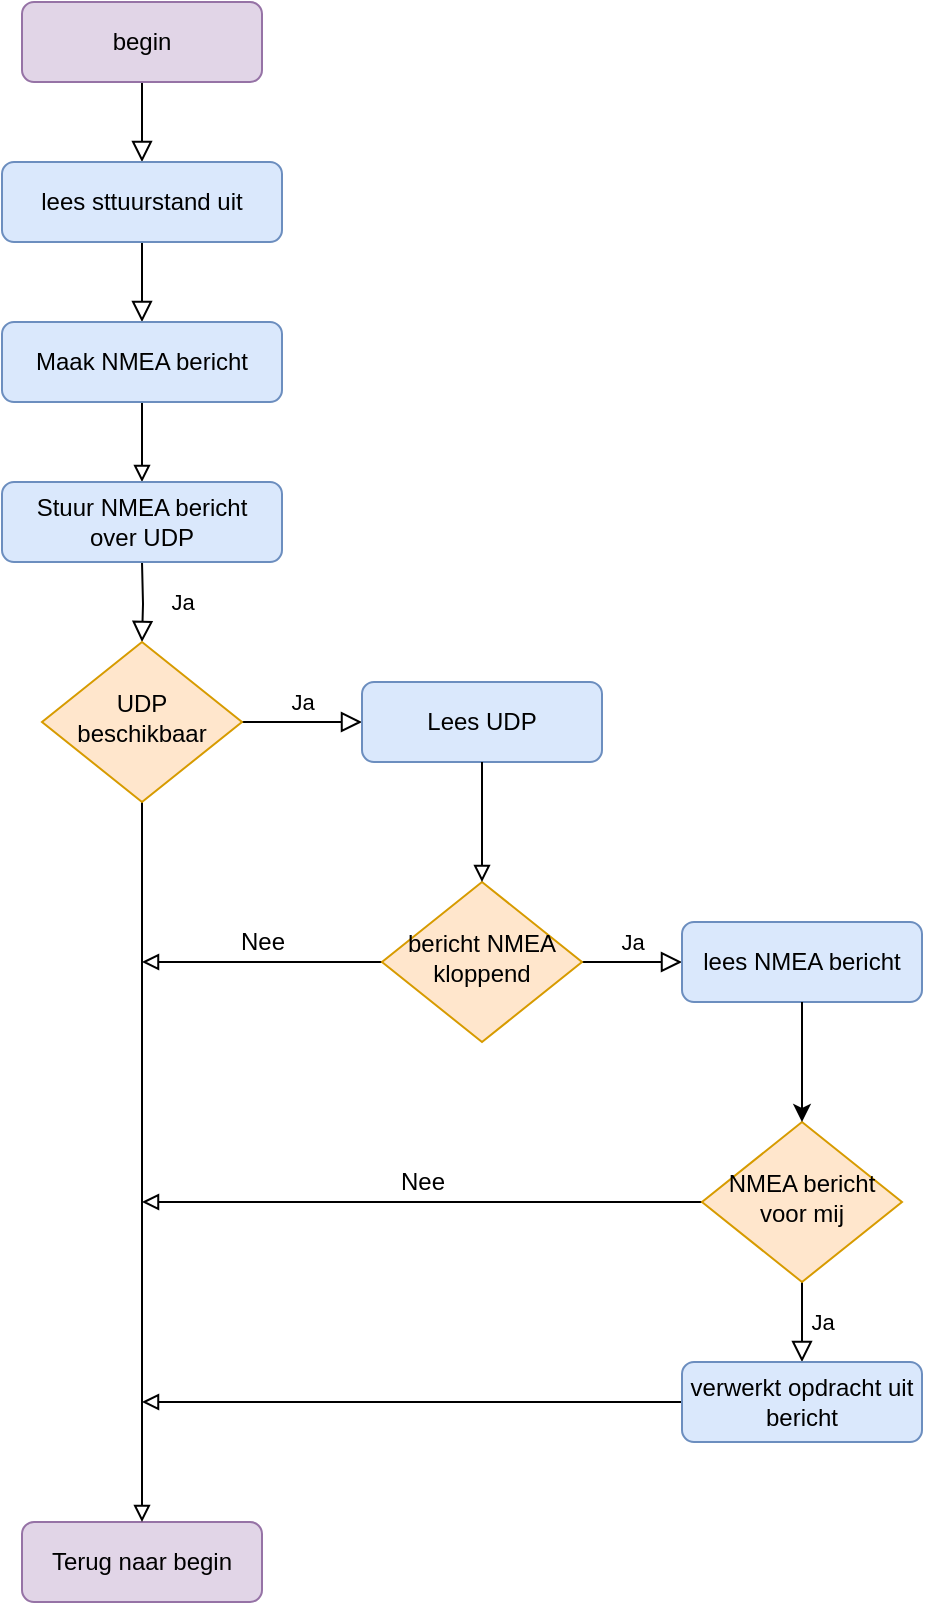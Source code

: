 <mxfile version="14.1.8" type="device"><diagram id="C5RBs43oDa-KdzZeNtuy" name="Page-1"><mxGraphModel dx="1303" dy="1437" grid="1" gridSize="10" guides="1" tooltips="1" connect="1" arrows="1" fold="1" page="1" pageScale="1" pageWidth="827" pageHeight="1169" math="0" shadow="0"><root><mxCell id="WIyWlLk6GJQsqaUBKTNV-0"/><mxCell id="WIyWlLk6GJQsqaUBKTNV-1" parent="WIyWlLk6GJQsqaUBKTNV-0"/><mxCell id="WIyWlLk6GJQsqaUBKTNV-2" value="" style="rounded=0;html=1;jettySize=auto;orthogonalLoop=1;fontSize=11;endArrow=block;endFill=0;endSize=8;strokeWidth=1;shadow=0;labelBackgroundColor=none;edgeStyle=orthogonalEdgeStyle;entryX=0.5;entryY=0;entryDx=0;entryDy=0;" parent="WIyWlLk6GJQsqaUBKTNV-1" source="WIyWlLk6GJQsqaUBKTNV-3" target="WIyWlLk6GJQsqaUBKTNV-7" edge="1"><mxGeometry relative="1" as="geometry"><mxPoint x="220" y="160" as="targetPoint"/></mxGeometry></mxCell><mxCell id="WIyWlLk6GJQsqaUBKTNV-3" value="begin" style="rounded=1;whiteSpace=wrap;html=1;fontSize=12;glass=0;strokeWidth=1;shadow=0;fillColor=#e1d5e7;strokeColor=#9673a6;" parent="WIyWlLk6GJQsqaUBKTNV-1" vertex="1"><mxGeometry x="160" y="80" width="120" height="40" as="geometry"/></mxCell><mxCell id="WIyWlLk6GJQsqaUBKTNV-4" value="" style="rounded=0;html=1;jettySize=auto;orthogonalLoop=1;fontSize=11;endArrow=block;endFill=0;endSize=8;strokeWidth=1;shadow=0;labelBackgroundColor=none;edgeStyle=orthogonalEdgeStyle;exitX=0.5;exitY=1;exitDx=0;exitDy=0;" parent="WIyWlLk6GJQsqaUBKTNV-1" source="WIyWlLk6GJQsqaUBKTNV-7" edge="1"><mxGeometry y="20" relative="1" as="geometry"><mxPoint as="offset"/><mxPoint x="220" y="240" as="sourcePoint"/><mxPoint x="220.0" y="240" as="targetPoint"/></mxGeometry></mxCell><mxCell id="WIyWlLk6GJQsqaUBKTNV-7" value="lees sttuurstand uit" style="rounded=1;whiteSpace=wrap;html=1;fontSize=12;glass=0;strokeWidth=1;shadow=0;fillColor=#dae8fc;strokeColor=#6c8ebf;" parent="WIyWlLk6GJQsqaUBKTNV-1" vertex="1"><mxGeometry x="150" y="160" width="140" height="40" as="geometry"/></mxCell><mxCell id="WIyWlLk6GJQsqaUBKTNV-8" value="Ja" style="rounded=0;html=1;jettySize=auto;orthogonalLoop=1;fontSize=11;endArrow=block;endFill=0;endSize=8;strokeWidth=1;shadow=0;labelBackgroundColor=none;edgeStyle=orthogonalEdgeStyle;entryX=0.5;entryY=0;entryDx=0;entryDy=0;" parent="WIyWlLk6GJQsqaUBKTNV-1" target="o1F-5fitZRkF2Uo5-Anx-1" edge="1"><mxGeometry y="20" relative="1" as="geometry"><mxPoint as="offset"/><mxPoint x="220" y="360" as="sourcePoint"/><mxPoint x="220" y="420" as="targetPoint"/></mxGeometry></mxCell><mxCell id="WIyWlLk6GJQsqaUBKTNV-11" value="Terug naar begin" style="rounded=1;whiteSpace=wrap;html=1;fontSize=12;glass=0;strokeWidth=1;shadow=0;fillColor=#e1d5e7;strokeColor=#9673a6;" parent="WIyWlLk6GJQsqaUBKTNV-1" vertex="1"><mxGeometry x="160" y="840" width="120" height="40" as="geometry"/></mxCell><mxCell id="o1F-5fitZRkF2Uo5-Anx-21" style="edgeStyle=orthogonalEdgeStyle;rounded=0;orthogonalLoop=1;jettySize=auto;html=1;entryX=0.5;entryY=0;entryDx=0;entryDy=0;endArrow=block;endFill=0;" edge="1" parent="WIyWlLk6GJQsqaUBKTNV-1" source="WIyWlLk6GJQsqaUBKTNV-12" target="o1F-5fitZRkF2Uo5-Anx-20"><mxGeometry relative="1" as="geometry"/></mxCell><mxCell id="WIyWlLk6GJQsqaUBKTNV-12" value="Maak NMEA bericht" style="rounded=1;whiteSpace=wrap;html=1;fontSize=12;glass=0;strokeWidth=1;shadow=0;fillColor=#dae8fc;strokeColor=#6c8ebf;" parent="WIyWlLk6GJQsqaUBKTNV-1" vertex="1"><mxGeometry x="150" y="240" width="140" height="40" as="geometry"/></mxCell><mxCell id="o1F-5fitZRkF2Uo5-Anx-0" value="Ja" style="edgeStyle=orthogonalEdgeStyle;rounded=0;html=1;jettySize=auto;orthogonalLoop=1;fontSize=11;endArrow=block;endFill=0;endSize=8;strokeWidth=1;shadow=0;labelBackgroundColor=none;" edge="1" parent="WIyWlLk6GJQsqaUBKTNV-1" source="o1F-5fitZRkF2Uo5-Anx-1" target="o1F-5fitZRkF2Uo5-Anx-2"><mxGeometry y="10" relative="1" as="geometry"><mxPoint as="offset"/></mxGeometry></mxCell><mxCell id="o1F-5fitZRkF2Uo5-Anx-14" style="edgeStyle=orthogonalEdgeStyle;rounded=0;orthogonalLoop=1;jettySize=auto;html=1;entryX=0.5;entryY=0;entryDx=0;entryDy=0;endArrow=block;endFill=0;" edge="1" parent="WIyWlLk6GJQsqaUBKTNV-1" source="o1F-5fitZRkF2Uo5-Anx-1" target="WIyWlLk6GJQsqaUBKTNV-11"><mxGeometry relative="1" as="geometry"/></mxCell><mxCell id="o1F-5fitZRkF2Uo5-Anx-1" value="UDP beschikbaar" style="rhombus;whiteSpace=wrap;html=1;shadow=0;fontFamily=Helvetica;fontSize=12;align=center;strokeWidth=1;spacing=6;spacingTop=-4;fillColor=#ffe6cc;strokeColor=#d79b00;" vertex="1" parent="WIyWlLk6GJQsqaUBKTNV-1"><mxGeometry x="170" y="400" width="100" height="80" as="geometry"/></mxCell><mxCell id="o1F-5fitZRkF2Uo5-Anx-2" value="Lees UDP" style="rounded=1;whiteSpace=wrap;html=1;fontSize=12;glass=0;strokeWidth=1;shadow=0;fillColor=#dae8fc;strokeColor=#6c8ebf;" vertex="1" parent="WIyWlLk6GJQsqaUBKTNV-1"><mxGeometry x="330" y="420" width="120" height="40" as="geometry"/></mxCell><mxCell id="o1F-5fitZRkF2Uo5-Anx-4" value="Ja" style="edgeStyle=orthogonalEdgeStyle;rounded=0;html=1;jettySize=auto;orthogonalLoop=1;fontSize=11;endArrow=block;endFill=0;endSize=8;strokeWidth=1;shadow=0;labelBackgroundColor=none;" edge="1" parent="WIyWlLk6GJQsqaUBKTNV-1" source="o1F-5fitZRkF2Uo5-Anx-5" target="o1F-5fitZRkF2Uo5-Anx-6"><mxGeometry y="10" relative="1" as="geometry"><mxPoint as="offset"/></mxGeometry></mxCell><mxCell id="o1F-5fitZRkF2Uo5-Anx-15" style="edgeStyle=orthogonalEdgeStyle;rounded=0;orthogonalLoop=1;jettySize=auto;html=1;endArrow=block;endFill=0;" edge="1" parent="WIyWlLk6GJQsqaUBKTNV-1" source="o1F-5fitZRkF2Uo5-Anx-5"><mxGeometry relative="1" as="geometry"><mxPoint x="220" y="560" as="targetPoint"/></mxGeometry></mxCell><mxCell id="o1F-5fitZRkF2Uo5-Anx-5" value="bericht NMEA kloppend" style="rhombus;whiteSpace=wrap;html=1;shadow=0;fontFamily=Helvetica;fontSize=12;align=center;strokeWidth=1;spacing=6;spacingTop=-4;fillColor=#ffe6cc;strokeColor=#d79b00;" vertex="1" parent="WIyWlLk6GJQsqaUBKTNV-1"><mxGeometry x="340" y="520" width="100" height="80" as="geometry"/></mxCell><mxCell id="o1F-5fitZRkF2Uo5-Anx-6" value="lees NMEA bericht" style="rounded=1;whiteSpace=wrap;html=1;fontSize=12;glass=0;strokeWidth=1;shadow=0;fillColor=#dae8fc;strokeColor=#6c8ebf;" vertex="1" parent="WIyWlLk6GJQsqaUBKTNV-1"><mxGeometry x="490" y="540" width="120" height="40" as="geometry"/></mxCell><mxCell id="o1F-5fitZRkF2Uo5-Anx-7" value="" style="endArrow=block;html=1;exitX=0.5;exitY=1;exitDx=0;exitDy=0;endFill=0;" edge="1" parent="WIyWlLk6GJQsqaUBKTNV-1" source="o1F-5fitZRkF2Uo5-Anx-2" target="o1F-5fitZRkF2Uo5-Anx-5"><mxGeometry width="50" height="50" relative="1" as="geometry"><mxPoint x="450" y="560" as="sourcePoint"/><mxPoint x="500" y="510" as="targetPoint"/></mxGeometry></mxCell><mxCell id="o1F-5fitZRkF2Uo5-Anx-9" value="Ja" style="edgeStyle=orthogonalEdgeStyle;rounded=0;html=1;jettySize=auto;orthogonalLoop=1;fontSize=11;endArrow=block;endFill=0;endSize=8;strokeWidth=1;shadow=0;labelBackgroundColor=none;" edge="1" parent="WIyWlLk6GJQsqaUBKTNV-1" source="o1F-5fitZRkF2Uo5-Anx-10" target="o1F-5fitZRkF2Uo5-Anx-11"><mxGeometry y="10" relative="1" as="geometry"><mxPoint as="offset"/></mxGeometry></mxCell><mxCell id="o1F-5fitZRkF2Uo5-Anx-16" style="edgeStyle=orthogonalEdgeStyle;rounded=0;orthogonalLoop=1;jettySize=auto;html=1;endArrow=block;endFill=0;" edge="1" parent="WIyWlLk6GJQsqaUBKTNV-1" source="o1F-5fitZRkF2Uo5-Anx-10"><mxGeometry relative="1" as="geometry"><mxPoint x="220" y="680" as="targetPoint"/></mxGeometry></mxCell><mxCell id="o1F-5fitZRkF2Uo5-Anx-10" value="NMEA bericht voor mij" style="rhombus;whiteSpace=wrap;html=1;shadow=0;fontFamily=Helvetica;fontSize=12;align=center;strokeWidth=1;spacing=6;spacingTop=-4;fillColor=#ffe6cc;strokeColor=#d79b00;" vertex="1" parent="WIyWlLk6GJQsqaUBKTNV-1"><mxGeometry x="500" y="640" width="100" height="80" as="geometry"/></mxCell><mxCell id="o1F-5fitZRkF2Uo5-Anx-19" style="edgeStyle=orthogonalEdgeStyle;rounded=0;orthogonalLoop=1;jettySize=auto;html=1;endArrow=block;endFill=0;" edge="1" parent="WIyWlLk6GJQsqaUBKTNV-1" source="o1F-5fitZRkF2Uo5-Anx-11"><mxGeometry relative="1" as="geometry"><mxPoint x="220" y="780" as="targetPoint"/></mxGeometry></mxCell><mxCell id="o1F-5fitZRkF2Uo5-Anx-11" value="verwerkt opdracht uit bericht" style="rounded=1;whiteSpace=wrap;html=1;fontSize=12;glass=0;strokeWidth=1;shadow=0;fillColor=#dae8fc;strokeColor=#6c8ebf;" vertex="1" parent="WIyWlLk6GJQsqaUBKTNV-1"><mxGeometry x="490" y="760" width="120" height="40" as="geometry"/></mxCell><mxCell id="o1F-5fitZRkF2Uo5-Anx-12" value="" style="endArrow=classic;html=1;exitX=0.5;exitY=1;exitDx=0;exitDy=0;entryX=0.5;entryY=0;entryDx=0;entryDy=0;" edge="1" parent="WIyWlLk6GJQsqaUBKTNV-1" source="o1F-5fitZRkF2Uo5-Anx-6" target="o1F-5fitZRkF2Uo5-Anx-10"><mxGeometry width="50" height="50" relative="1" as="geometry"><mxPoint x="490" y="680" as="sourcePoint"/><mxPoint x="540" y="630" as="targetPoint"/></mxGeometry></mxCell><mxCell id="o1F-5fitZRkF2Uo5-Anx-17" value="Nee" style="text;html=1;align=center;verticalAlign=middle;resizable=0;points=[];autosize=1;" vertex="1" parent="WIyWlLk6GJQsqaUBKTNV-1"><mxGeometry x="260" y="540" width="40" height="20" as="geometry"/></mxCell><mxCell id="o1F-5fitZRkF2Uo5-Anx-18" value="Nee" style="text;html=1;align=center;verticalAlign=middle;resizable=0;points=[];autosize=1;" vertex="1" parent="WIyWlLk6GJQsqaUBKTNV-1"><mxGeometry x="340" y="660" width="40" height="20" as="geometry"/></mxCell><mxCell id="o1F-5fitZRkF2Uo5-Anx-20" value="Stuur NMEA bericht &lt;br&gt;over UDP" style="rounded=1;whiteSpace=wrap;html=1;fontSize=12;glass=0;strokeWidth=1;shadow=0;fillColor=#dae8fc;strokeColor=#6c8ebf;" vertex="1" parent="WIyWlLk6GJQsqaUBKTNV-1"><mxGeometry x="150" y="320" width="140" height="40" as="geometry"/></mxCell></root></mxGraphModel></diagram></mxfile>